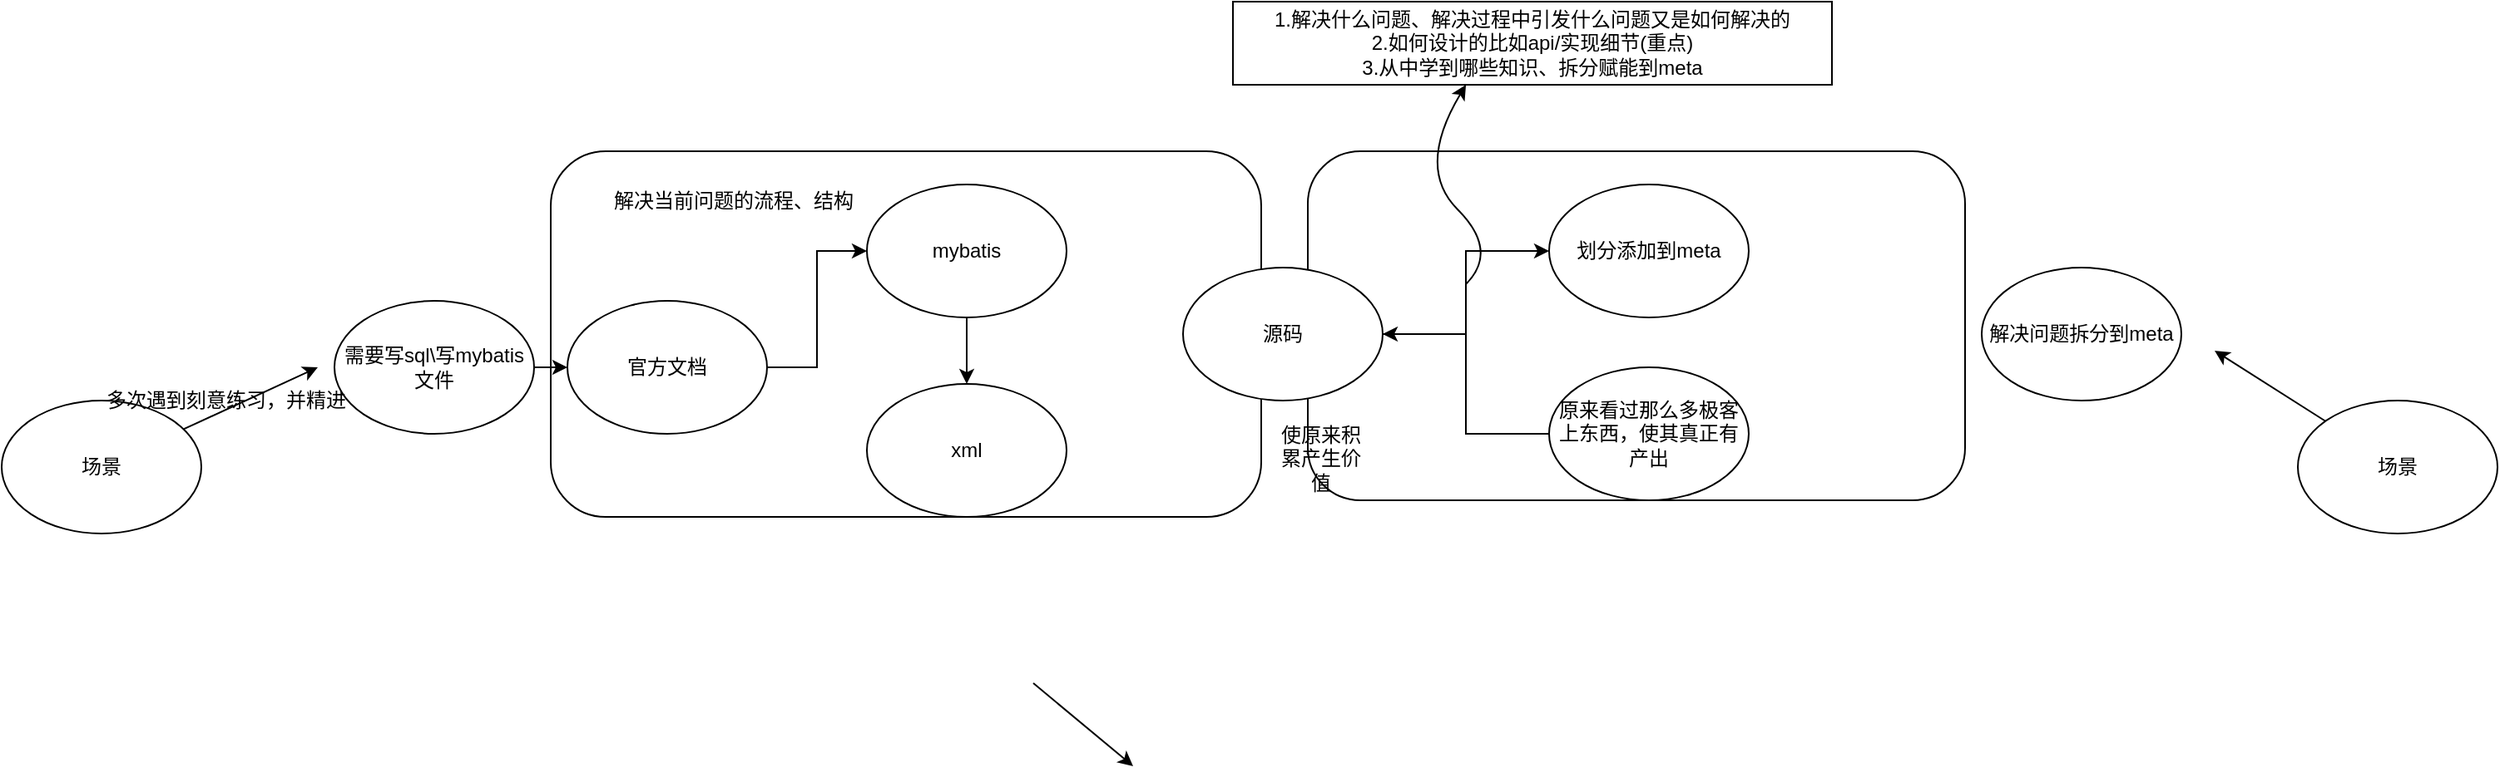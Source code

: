 <mxfile version="15.8.6" type="github">
  <diagram id="Cybj3lntspkEZgwr6Lmk" name="Page-1">
    <mxGraphModel dx="2489" dy="691" grid="1" gridSize="10" guides="1" tooltips="1" connect="1" arrows="1" fold="1" page="1" pageScale="1" pageWidth="827" pageHeight="1169" math="0" shadow="0">
      <root>
        <mxCell id="0" />
        <mxCell id="1" parent="0" />
        <mxCell id="Hy8P6t93s7relFHcBOW--2" value="" style="rounded=1;whiteSpace=wrap;html=1;" vertex="1" parent="1">
          <mxGeometry x="695" y="120" width="395" height="210" as="geometry" />
        </mxCell>
        <mxCell id="RzcdPjWBZfCNugcZxE-c-22" value="" style="rounded=1;whiteSpace=wrap;html=1;" parent="1" vertex="1">
          <mxGeometry x="240" y="120" width="427" height="220" as="geometry" />
        </mxCell>
        <mxCell id="Hy8P6t93s7relFHcBOW--8" style="edgeStyle=orthogonalEdgeStyle;rounded=0;orthogonalLoop=1;jettySize=auto;html=1;exitX=0.5;exitY=1;exitDx=0;exitDy=0;" edge="1" parent="1" source="RzcdPjWBZfCNugcZxE-c-1" target="RzcdPjWBZfCNugcZxE-c-4">
          <mxGeometry relative="1" as="geometry" />
        </mxCell>
        <mxCell id="RzcdPjWBZfCNugcZxE-c-1" value="mybatis" style="ellipse;whiteSpace=wrap;html=1;" parent="1" vertex="1">
          <mxGeometry x="430" y="140" width="120" height="80" as="geometry" />
        </mxCell>
        <mxCell id="Hy8P6t93s7relFHcBOW--7" style="edgeStyle=orthogonalEdgeStyle;rounded=0;orthogonalLoop=1;jettySize=auto;html=1;exitX=1;exitY=0.5;exitDx=0;exitDy=0;" edge="1" parent="1" source="RzcdPjWBZfCNugcZxE-c-2" target="RzcdPjWBZfCNugcZxE-c-1">
          <mxGeometry relative="1" as="geometry" />
        </mxCell>
        <mxCell id="RzcdPjWBZfCNugcZxE-c-2" value="官方文档" style="ellipse;whiteSpace=wrap;html=1;" parent="1" vertex="1">
          <mxGeometry x="250" y="210" width="120" height="80" as="geometry" />
        </mxCell>
        <mxCell id="RzcdPjWBZfCNugcZxE-c-4" value="xml" style="ellipse;whiteSpace=wrap;html=1;" parent="1" vertex="1">
          <mxGeometry x="430" y="260" width="120" height="80" as="geometry" />
        </mxCell>
        <mxCell id="Hy8P6t93s7relFHcBOW--6" style="edgeStyle=orthogonalEdgeStyle;rounded=0;orthogonalLoop=1;jettySize=auto;html=1;exitX=1;exitY=0.5;exitDx=0;exitDy=0;entryX=0;entryY=0.5;entryDx=0;entryDy=0;" edge="1" parent="1" source="RzcdPjWBZfCNugcZxE-c-6" target="RzcdPjWBZfCNugcZxE-c-2">
          <mxGeometry relative="1" as="geometry" />
        </mxCell>
        <mxCell id="RzcdPjWBZfCNugcZxE-c-6" value="需要写sql\写mybatis文件" style="ellipse;whiteSpace=wrap;html=1;" parent="1" vertex="1">
          <mxGeometry x="110" y="210" width="120" height="80" as="geometry" />
        </mxCell>
        <mxCell id="RzcdPjWBZfCNugcZxE-c-7" value="场景" style="ellipse;whiteSpace=wrap;html=1;" parent="1" vertex="1">
          <mxGeometry x="-90" y="270" width="120" height="80" as="geometry" />
        </mxCell>
        <mxCell id="RzcdPjWBZfCNugcZxE-c-8" value="" style="endArrow=classic;html=1;rounded=0;" parent="1" source="RzcdPjWBZfCNugcZxE-c-7" edge="1">
          <mxGeometry width="50" height="50" relative="1" as="geometry">
            <mxPoint x="50" y="290" as="sourcePoint" />
            <mxPoint x="100" y="250" as="targetPoint" />
          </mxGeometry>
        </mxCell>
        <mxCell id="RzcdPjWBZfCNugcZxE-c-10" value="划分添加到meta" style="ellipse;whiteSpace=wrap;html=1;" parent="1" vertex="1">
          <mxGeometry x="840" y="140" width="120" height="80" as="geometry" />
        </mxCell>
        <mxCell id="Hy8P6t93s7relFHcBOW--10" style="edgeStyle=orthogonalEdgeStyle;rounded=0;orthogonalLoop=1;jettySize=auto;html=1;exitX=1;exitY=0.5;exitDx=0;exitDy=0;" edge="1" parent="1" source="RzcdPjWBZfCNugcZxE-c-11" target="RzcdPjWBZfCNugcZxE-c-10">
          <mxGeometry relative="1" as="geometry" />
        </mxCell>
        <mxCell id="RzcdPjWBZfCNugcZxE-c-11" value="源码" style="ellipse;whiteSpace=wrap;html=1;" parent="1" vertex="1">
          <mxGeometry x="620" y="190" width="120" height="80" as="geometry" />
        </mxCell>
        <mxCell id="RzcdPjWBZfCNugcZxE-c-23" value="解决当前问题的流程、结构" style="text;html=1;strokeColor=none;fillColor=none;align=center;verticalAlign=middle;whiteSpace=wrap;rounded=0;" parent="1" vertex="1">
          <mxGeometry x="270" y="140" width="160" height="20" as="geometry" />
        </mxCell>
        <mxCell id="Hy8P6t93s7relFHcBOW--11" style="edgeStyle=orthogonalEdgeStyle;rounded=0;orthogonalLoop=1;jettySize=auto;html=1;exitX=0;exitY=0.5;exitDx=0;exitDy=0;" edge="1" parent="1" source="RzcdPjWBZfCNugcZxE-c-24" target="RzcdPjWBZfCNugcZxE-c-11">
          <mxGeometry relative="1" as="geometry" />
        </mxCell>
        <mxCell id="RzcdPjWBZfCNugcZxE-c-24" value="原来看过那么多极客上东西，使其真正有产出" style="ellipse;whiteSpace=wrap;html=1;" parent="1" vertex="1">
          <mxGeometry x="840" y="250" width="120" height="80" as="geometry" />
        </mxCell>
        <mxCell id="RzcdPjWBZfCNugcZxE-c-25" value="" style="endArrow=classic;html=1;rounded=0;movable=0;resizable=0;rotatable=0;deletable=0;editable=0;connectable=0;" parent="1" edge="1">
          <mxGeometry width="50" height="50" relative="1" as="geometry">
            <mxPoint x="530" y="440" as="sourcePoint" />
            <mxPoint x="590" y="490" as="targetPoint" />
          </mxGeometry>
        </mxCell>
        <mxCell id="E2ReO5sUCEfm6lsxGouw-2" value="1.解决什么问题、解决过程中引发什么问题又是如何解决的&lt;br&gt;2.如何设计的比如api/实现细节(重点)&lt;br&gt;3.从中学到哪些知识、拆分赋能到meta" style="rounded=0;whiteSpace=wrap;html=1;" parent="1" vertex="1">
          <mxGeometry x="650" y="30" width="360" height="50" as="geometry" />
        </mxCell>
        <mxCell id="E2ReO5sUCEfm6lsxGouw-4" value="使原来积累产生价值" style="text;html=1;strokeColor=none;fillColor=none;align=center;verticalAlign=middle;whiteSpace=wrap;rounded=0;" parent="1" vertex="1">
          <mxGeometry x="673" y="290" width="60" height="30" as="geometry" />
        </mxCell>
        <mxCell id="JjX8s7hxWOwTUqNfQsRl-2" value="多次遇到刻意练习，并精进" style="text;html=1;strokeColor=none;fillColor=none;align=center;verticalAlign=middle;whiteSpace=wrap;rounded=0;" parent="1" vertex="1">
          <mxGeometry x="-30" y="250" width="150" height="40" as="geometry" />
        </mxCell>
        <mxCell id="Hy8P6t93s7relFHcBOW--1" value="场景" style="ellipse;whiteSpace=wrap;html=1;" vertex="1" parent="1">
          <mxGeometry x="1290" y="270" width="120" height="80" as="geometry" />
        </mxCell>
        <mxCell id="Hy8P6t93s7relFHcBOW--5" value="解决问题拆分到meta" style="ellipse;whiteSpace=wrap;html=1;" vertex="1" parent="1">
          <mxGeometry x="1100" y="190" width="120" height="80" as="geometry" />
        </mxCell>
        <mxCell id="Hy8P6t93s7relFHcBOW--9" value="" style="endArrow=classic;html=1;rounded=0;" edge="1" parent="1" source="Hy8P6t93s7relFHcBOW--1">
          <mxGeometry width="50" height="50" relative="1" as="geometry">
            <mxPoint x="1290" y="310" as="sourcePoint" />
            <mxPoint x="1240" y="240" as="targetPoint" />
          </mxGeometry>
        </mxCell>
        <mxCell id="Hy8P6t93s7relFHcBOW--12" value="" style="curved=1;endArrow=classic;html=1;rounded=0;entryX=0.389;entryY=1;entryDx=0;entryDy=0;entryPerimeter=0;" edge="1" parent="1" target="E2ReO5sUCEfm6lsxGouw-2">
          <mxGeometry width="50" height="50" relative="1" as="geometry">
            <mxPoint x="790" y="200" as="sourcePoint" />
            <mxPoint x="810" y="130" as="targetPoint" />
            <Array as="points">
              <mxPoint x="810" y="180" />
              <mxPoint x="760" y="130" />
            </Array>
          </mxGeometry>
        </mxCell>
      </root>
    </mxGraphModel>
  </diagram>
</mxfile>
